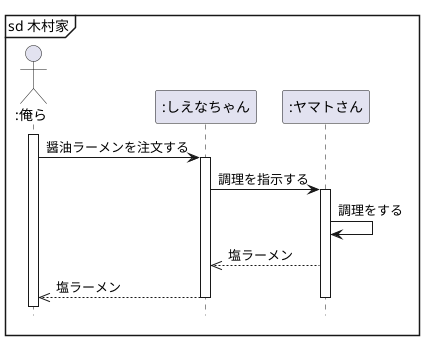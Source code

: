 @startuml
hide footbox
Actor ":俺ら" as kyaku
participant ":しえなちゃん" as tenin
participant ":ヤマトさん" as cook
mainframe sd 木村家
activate kyaku
kyaku -> tenin :醤油ラーメンを注文する
activate tenin
tenin -> cook :調理を指示する
activate cook
cook -> cook :調理をする
tenin <<-- cook :塩ラーメン
kyaku <<-- tenin :塩ラーメン
deactivate cook
deactivate tenin
@enduml